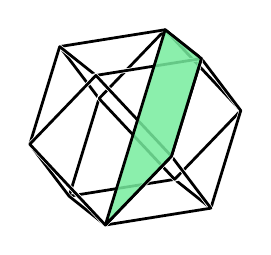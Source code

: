 % polymake for julian
% Fri Jul  6 09:47:29 2018
% unnamed

\begin{tikzpicture}[x  = {(0.9cm,-0.076cm)},
                    y  = {(-0.06cm,0.95cm)},
                    z  = {(-0.44cm,-0.29cm)},
                    scale = 1,
                    color = {lightgray}]


  % DEF POINTS
  \coordinate (v0_unnamed__1) at (1, 1, 0);
  \coordinate (v1_unnamed__1) at (1, 0, 1);
  \coordinate (v2_unnamed__1) at (1, 0, -1);
  \coordinate (v3_unnamed__1) at (0, 1, 1);
  \coordinate (v4_unnamed__1) at (1, -1, 0);
  \coordinate (v5_unnamed__1) at (0, 1, -1);
  \coordinate (v6_unnamed__1) at (0, -1, -1);
  \coordinate (v7_unnamed__1) at (-1, 1, 0);
  \coordinate (v8_unnamed__1) at (0, -1, 1);
  \coordinate (v9_unnamed__1) at (-1, 0, -1);
  \coordinate (v10_unnamed__1) at (-1, 0, 1);
  \coordinate (v11_unnamed__1) at (-1, -1, 0);


  % EDGES STYLE
  \definecolor{edgecolor_unnamed__1}{rgb}{ 0,0,0 }
  \tikzstyle{facestyle_unnamed__1} = [fill=none, fill opacity=0.85, preaction={draw=white, line cap=round, line width=1.5 pt}, draw=edgecolor_unnamed__1, line width=1 pt, line cap=round, line join=round]


  % FACES and EDGES and POINTS in the right order
  \draw[facestyle_unnamed__1] (v5_unnamed__1) -- (v0_unnamed__1) -- (v2_unnamed__1) -- (v5_unnamed__1) -- cycle;
  \draw[facestyle_unnamed__1] (v11_unnamed__1) -- (v6_unnamed__1) -- (v4_unnamed__1) -- (v8_unnamed__1) -- (v11_unnamed__1) -- cycle;
  \draw[facestyle_unnamed__1] (v6_unnamed__1) -- (v2_unnamed__1) -- (v4_unnamed__1) -- (v6_unnamed__1) -- cycle;
  \draw[facestyle_unnamed__1] (v11_unnamed__1) -- (v10_unnamed__1) -- (v7_unnamed__1) -- (v9_unnamed__1) -- (v11_unnamed__1) -- cycle;
  \draw[facestyle_unnamed__1] (v9_unnamed__1) -- (v7_unnamed__1) -- (v5_unnamed__1) -- (v9_unnamed__1) -- cycle;
  \draw[facestyle_unnamed__1] (v11_unnamed__1) -- (v9_unnamed__1) -- (v6_unnamed__1) -- (v11_unnamed__1) -- cycle;
  \draw[facestyle_unnamed__1] (v9_unnamed__1) -- (v5_unnamed__1) -- (v2_unnamed__1) -- (v6_unnamed__1) -- (v9_unnamed__1) -- cycle;


  %POINTS


  %FACETS
  \draw[facestyle_unnamed__1] (v8_unnamed__1) -- (v10_unnamed__1) -- (v11_unnamed__1) -- (v8_unnamed__1) -- cycle;


  %POINTS


  %FACETS
  \draw[facestyle_unnamed__1] (v7_unnamed__1) -- (v3_unnamed__1) -- (v0_unnamed__1) -- (v5_unnamed__1) -- (v7_unnamed__1) -- cycle;


  %POINTS


  %FACETS
  \draw[facestyle_unnamed__1] (v7_unnamed__1) -- (v10_unnamed__1) -- (v3_unnamed__1) -- (v7_unnamed__1) -- cycle;


  %POINTS


  %FACETS
  \draw[facestyle_unnamed__1] (v1_unnamed__1) -- (v4_unnamed__1) -- (v2_unnamed__1) -- (v0_unnamed__1) -- (v1_unnamed__1) -- cycle;


  %POINTS


  %FACETS
  \draw[facestyle_unnamed__1] (v1_unnamed__1) -- (v8_unnamed__1) -- (v4_unnamed__1) -- (v1_unnamed__1) -- cycle;


  %POINTS


  %FACETS
  \draw[facestyle_unnamed__1] (v3_unnamed__1) -- (v1_unnamed__1) -- (v0_unnamed__1) -- (v3_unnamed__1) -- cycle;


  %POINTS


  %FACETS
  \draw[facestyle_unnamed__1] (v3_unnamed__1) -- (v10_unnamed__1) -- (v8_unnamed__1) -- (v1_unnamed__1) -- (v3_unnamed__1) -- cycle;


  %POINTS


  %FACETS

  % DEF POINTS
  \coordinate (v0_unnamed__2) at (1, 1, 0);
  \coordinate (v1_unnamed__2) at (1, 0, 1);
  \coordinate (v2_unnamed__2) at (0, 1, -1);
  \coordinate (v3_unnamed__2) at (0, -1, 1);


  % EDGES STYLE
  \definecolor{edgecolor_unnamed__2}{rgb}{ 0,0,0 }

  % FACES STYLE
  \definecolor{facetcolor_unnamed__2}{rgb}{ 0.467,0.925,0.62 }

  \tikzstyle{facestyle_unnamed__2} = [fill=facetcolor_unnamed__2, fill opacity=0.85, draw=edgecolor_unnamed__2, line width=1 pt, line cap=round, line join=round]


  % FACES and EDGES and POINTS in the right order
  \draw[facestyle_unnamed__2] (v2_unnamed__2) -- (v0_unnamed__2) -- (v1_unnamed__2) -- (v3_unnamed__2) -- (v2_unnamed__2) -- cycle;


  %POINTS


  %FACETS

\end{tikzpicture}
